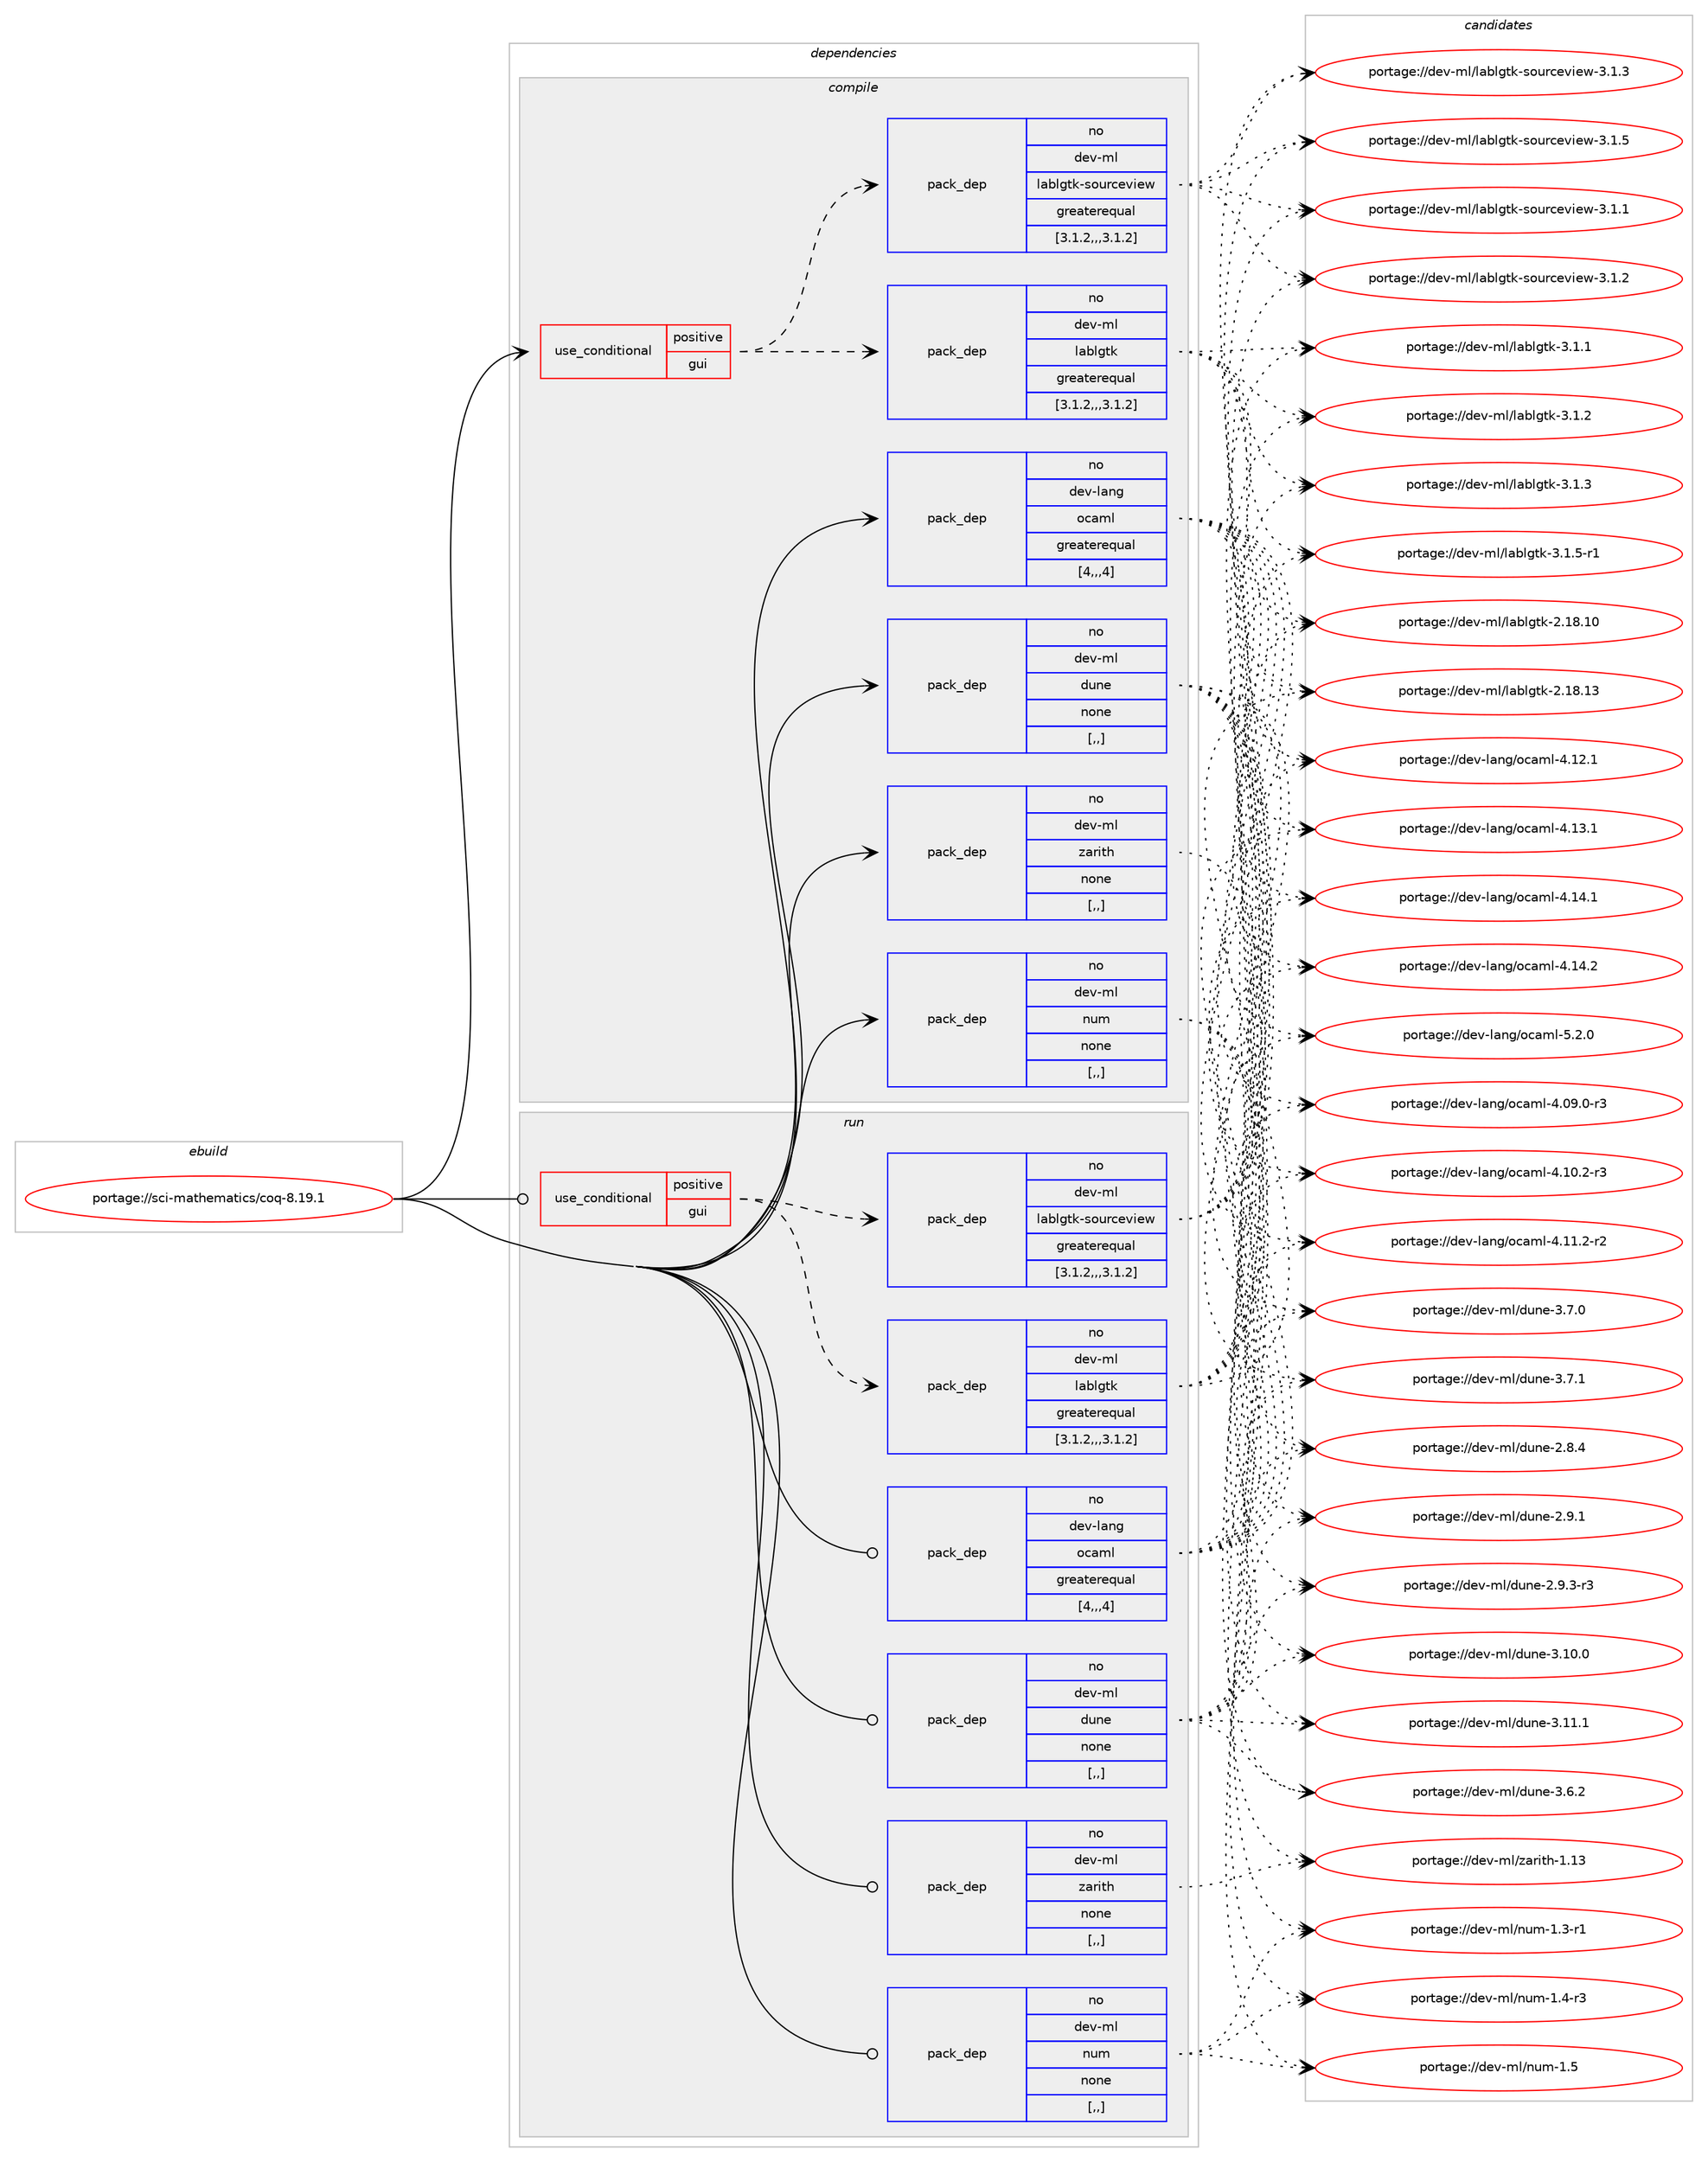 digraph prolog {

# *************
# Graph options
# *************

newrank=true;
concentrate=true;
compound=true;
graph [rankdir=LR,fontname=Helvetica,fontsize=10,ranksep=1.5];#, ranksep=2.5, nodesep=0.2];
edge  [arrowhead=vee];
node  [fontname=Helvetica,fontsize=10];

# **********
# The ebuild
# **********

subgraph cluster_leftcol {
color=gray;
rank=same;
label=<<i>ebuild</i>>;
id [label="portage://sci-mathematics/coq-8.19.1", color=red, width=4, href="../sci-mathematics/coq-8.19.1.svg"];
}

# ****************
# The dependencies
# ****************

subgraph cluster_midcol {
color=gray;
label=<<i>dependencies</i>>;
subgraph cluster_compile {
fillcolor="#eeeeee";
style=filled;
label=<<i>compile</i>>;
subgraph cond105401 {
dependency397859 [label=<<TABLE BORDER="0" CELLBORDER="1" CELLSPACING="0" CELLPADDING="4"><TR><TD ROWSPAN="3" CELLPADDING="10">use_conditional</TD></TR><TR><TD>positive</TD></TR><TR><TD>gui</TD></TR></TABLE>>, shape=none, color=red];
subgraph pack289651 {
dependency397860 [label=<<TABLE BORDER="0" CELLBORDER="1" CELLSPACING="0" CELLPADDING="4" WIDTH="220"><TR><TD ROWSPAN="6" CELLPADDING="30">pack_dep</TD></TR><TR><TD WIDTH="110">no</TD></TR><TR><TD>dev-ml</TD></TR><TR><TD>lablgtk</TD></TR><TR><TD>greaterequal</TD></TR><TR><TD>[3.1.2,,,3.1.2]</TD></TR></TABLE>>, shape=none, color=blue];
}
dependency397859:e -> dependency397860:w [weight=20,style="dashed",arrowhead="vee"];
subgraph pack289652 {
dependency397861 [label=<<TABLE BORDER="0" CELLBORDER="1" CELLSPACING="0" CELLPADDING="4" WIDTH="220"><TR><TD ROWSPAN="6" CELLPADDING="30">pack_dep</TD></TR><TR><TD WIDTH="110">no</TD></TR><TR><TD>dev-ml</TD></TR><TR><TD>lablgtk-sourceview</TD></TR><TR><TD>greaterequal</TD></TR><TR><TD>[3.1.2,,,3.1.2]</TD></TR></TABLE>>, shape=none, color=blue];
}
dependency397859:e -> dependency397861:w [weight=20,style="dashed",arrowhead="vee"];
}
id:e -> dependency397859:w [weight=20,style="solid",arrowhead="vee"];
subgraph pack289653 {
dependency397862 [label=<<TABLE BORDER="0" CELLBORDER="1" CELLSPACING="0" CELLPADDING="4" WIDTH="220"><TR><TD ROWSPAN="6" CELLPADDING="30">pack_dep</TD></TR><TR><TD WIDTH="110">no</TD></TR><TR><TD>dev-lang</TD></TR><TR><TD>ocaml</TD></TR><TR><TD>greaterequal</TD></TR><TR><TD>[4,,,4]</TD></TR></TABLE>>, shape=none, color=blue];
}
id:e -> dependency397862:w [weight=20,style="solid",arrowhead="vee"];
subgraph pack289654 {
dependency397863 [label=<<TABLE BORDER="0" CELLBORDER="1" CELLSPACING="0" CELLPADDING="4" WIDTH="220"><TR><TD ROWSPAN="6" CELLPADDING="30">pack_dep</TD></TR><TR><TD WIDTH="110">no</TD></TR><TR><TD>dev-ml</TD></TR><TR><TD>dune</TD></TR><TR><TD>none</TD></TR><TR><TD>[,,]</TD></TR></TABLE>>, shape=none, color=blue];
}
id:e -> dependency397863:w [weight=20,style="solid",arrowhead="vee"];
subgraph pack289655 {
dependency397864 [label=<<TABLE BORDER="0" CELLBORDER="1" CELLSPACING="0" CELLPADDING="4" WIDTH="220"><TR><TD ROWSPAN="6" CELLPADDING="30">pack_dep</TD></TR><TR><TD WIDTH="110">no</TD></TR><TR><TD>dev-ml</TD></TR><TR><TD>num</TD></TR><TR><TD>none</TD></TR><TR><TD>[,,]</TD></TR></TABLE>>, shape=none, color=blue];
}
id:e -> dependency397864:w [weight=20,style="solid",arrowhead="vee"];
subgraph pack289656 {
dependency397865 [label=<<TABLE BORDER="0" CELLBORDER="1" CELLSPACING="0" CELLPADDING="4" WIDTH="220"><TR><TD ROWSPAN="6" CELLPADDING="30">pack_dep</TD></TR><TR><TD WIDTH="110">no</TD></TR><TR><TD>dev-ml</TD></TR><TR><TD>zarith</TD></TR><TR><TD>none</TD></TR><TR><TD>[,,]</TD></TR></TABLE>>, shape=none, color=blue];
}
id:e -> dependency397865:w [weight=20,style="solid",arrowhead="vee"];
}
subgraph cluster_compileandrun {
fillcolor="#eeeeee";
style=filled;
label=<<i>compile and run</i>>;
}
subgraph cluster_run {
fillcolor="#eeeeee";
style=filled;
label=<<i>run</i>>;
subgraph cond105402 {
dependency397866 [label=<<TABLE BORDER="0" CELLBORDER="1" CELLSPACING="0" CELLPADDING="4"><TR><TD ROWSPAN="3" CELLPADDING="10">use_conditional</TD></TR><TR><TD>positive</TD></TR><TR><TD>gui</TD></TR></TABLE>>, shape=none, color=red];
subgraph pack289657 {
dependency397867 [label=<<TABLE BORDER="0" CELLBORDER="1" CELLSPACING="0" CELLPADDING="4" WIDTH="220"><TR><TD ROWSPAN="6" CELLPADDING="30">pack_dep</TD></TR><TR><TD WIDTH="110">no</TD></TR><TR><TD>dev-ml</TD></TR><TR><TD>lablgtk</TD></TR><TR><TD>greaterequal</TD></TR><TR><TD>[3.1.2,,,3.1.2]</TD></TR></TABLE>>, shape=none, color=blue];
}
dependency397866:e -> dependency397867:w [weight=20,style="dashed",arrowhead="vee"];
subgraph pack289658 {
dependency397868 [label=<<TABLE BORDER="0" CELLBORDER="1" CELLSPACING="0" CELLPADDING="4" WIDTH="220"><TR><TD ROWSPAN="6" CELLPADDING="30">pack_dep</TD></TR><TR><TD WIDTH="110">no</TD></TR><TR><TD>dev-ml</TD></TR><TR><TD>lablgtk-sourceview</TD></TR><TR><TD>greaterequal</TD></TR><TR><TD>[3.1.2,,,3.1.2]</TD></TR></TABLE>>, shape=none, color=blue];
}
dependency397866:e -> dependency397868:w [weight=20,style="dashed",arrowhead="vee"];
}
id:e -> dependency397866:w [weight=20,style="solid",arrowhead="odot"];
subgraph pack289659 {
dependency397869 [label=<<TABLE BORDER="0" CELLBORDER="1" CELLSPACING="0" CELLPADDING="4" WIDTH="220"><TR><TD ROWSPAN="6" CELLPADDING="30">pack_dep</TD></TR><TR><TD WIDTH="110">no</TD></TR><TR><TD>dev-lang</TD></TR><TR><TD>ocaml</TD></TR><TR><TD>greaterequal</TD></TR><TR><TD>[4,,,4]</TD></TR></TABLE>>, shape=none, color=blue];
}
id:e -> dependency397869:w [weight=20,style="solid",arrowhead="odot"];
subgraph pack289660 {
dependency397870 [label=<<TABLE BORDER="0" CELLBORDER="1" CELLSPACING="0" CELLPADDING="4" WIDTH="220"><TR><TD ROWSPAN="6" CELLPADDING="30">pack_dep</TD></TR><TR><TD WIDTH="110">no</TD></TR><TR><TD>dev-ml</TD></TR><TR><TD>dune</TD></TR><TR><TD>none</TD></TR><TR><TD>[,,]</TD></TR></TABLE>>, shape=none, color=blue];
}
id:e -> dependency397870:w [weight=20,style="solid",arrowhead="odot"];
subgraph pack289661 {
dependency397871 [label=<<TABLE BORDER="0" CELLBORDER="1" CELLSPACING="0" CELLPADDING="4" WIDTH="220"><TR><TD ROWSPAN="6" CELLPADDING="30">pack_dep</TD></TR><TR><TD WIDTH="110">no</TD></TR><TR><TD>dev-ml</TD></TR><TR><TD>num</TD></TR><TR><TD>none</TD></TR><TR><TD>[,,]</TD></TR></TABLE>>, shape=none, color=blue];
}
id:e -> dependency397871:w [weight=20,style="solid",arrowhead="odot"];
subgraph pack289662 {
dependency397872 [label=<<TABLE BORDER="0" CELLBORDER="1" CELLSPACING="0" CELLPADDING="4" WIDTH="220"><TR><TD ROWSPAN="6" CELLPADDING="30">pack_dep</TD></TR><TR><TD WIDTH="110">no</TD></TR><TR><TD>dev-ml</TD></TR><TR><TD>zarith</TD></TR><TR><TD>none</TD></TR><TR><TD>[,,]</TD></TR></TABLE>>, shape=none, color=blue];
}
id:e -> dependency397872:w [weight=20,style="solid",arrowhead="odot"];
}
}

# **************
# The candidates
# **************

subgraph cluster_choices {
rank=same;
color=gray;
label=<<i>candidates</i>>;

subgraph choice289651 {
color=black;
nodesep=1;
choice100101118451091084710897981081031161074550464956464948 [label="portage://dev-ml/lablgtk-2.18.10", color=red, width=4,href="../dev-ml/lablgtk-2.18.10.svg"];
choice100101118451091084710897981081031161074550464956464951 [label="portage://dev-ml/lablgtk-2.18.13", color=red, width=4,href="../dev-ml/lablgtk-2.18.13.svg"];
choice10010111845109108471089798108103116107455146494649 [label="portage://dev-ml/lablgtk-3.1.1", color=red, width=4,href="../dev-ml/lablgtk-3.1.1.svg"];
choice10010111845109108471089798108103116107455146494650 [label="portage://dev-ml/lablgtk-3.1.2", color=red, width=4,href="../dev-ml/lablgtk-3.1.2.svg"];
choice10010111845109108471089798108103116107455146494651 [label="portage://dev-ml/lablgtk-3.1.3", color=red, width=4,href="../dev-ml/lablgtk-3.1.3.svg"];
choice100101118451091084710897981081031161074551464946534511449 [label="portage://dev-ml/lablgtk-3.1.5-r1", color=red, width=4,href="../dev-ml/lablgtk-3.1.5-r1.svg"];
dependency397860:e -> choice100101118451091084710897981081031161074550464956464948:w [style=dotted,weight="100"];
dependency397860:e -> choice100101118451091084710897981081031161074550464956464951:w [style=dotted,weight="100"];
dependency397860:e -> choice10010111845109108471089798108103116107455146494649:w [style=dotted,weight="100"];
dependency397860:e -> choice10010111845109108471089798108103116107455146494650:w [style=dotted,weight="100"];
dependency397860:e -> choice10010111845109108471089798108103116107455146494651:w [style=dotted,weight="100"];
dependency397860:e -> choice100101118451091084710897981081031161074551464946534511449:w [style=dotted,weight="100"];
}
subgraph choice289652 {
color=black;
nodesep=1;
choice100101118451091084710897981081031161074511511111711499101118105101119455146494649 [label="portage://dev-ml/lablgtk-sourceview-3.1.1", color=red, width=4,href="../dev-ml/lablgtk-sourceview-3.1.1.svg"];
choice100101118451091084710897981081031161074511511111711499101118105101119455146494650 [label="portage://dev-ml/lablgtk-sourceview-3.1.2", color=red, width=4,href="../dev-ml/lablgtk-sourceview-3.1.2.svg"];
choice100101118451091084710897981081031161074511511111711499101118105101119455146494651 [label="portage://dev-ml/lablgtk-sourceview-3.1.3", color=red, width=4,href="../dev-ml/lablgtk-sourceview-3.1.3.svg"];
choice100101118451091084710897981081031161074511511111711499101118105101119455146494653 [label="portage://dev-ml/lablgtk-sourceview-3.1.5", color=red, width=4,href="../dev-ml/lablgtk-sourceview-3.1.5.svg"];
dependency397861:e -> choice100101118451091084710897981081031161074511511111711499101118105101119455146494649:w [style=dotted,weight="100"];
dependency397861:e -> choice100101118451091084710897981081031161074511511111711499101118105101119455146494650:w [style=dotted,weight="100"];
dependency397861:e -> choice100101118451091084710897981081031161074511511111711499101118105101119455146494651:w [style=dotted,weight="100"];
dependency397861:e -> choice100101118451091084710897981081031161074511511111711499101118105101119455146494653:w [style=dotted,weight="100"];
}
subgraph choice289653 {
color=black;
nodesep=1;
choice1001011184510897110103471119997109108455246485746484511451 [label="portage://dev-lang/ocaml-4.09.0-r3", color=red, width=4,href="../dev-lang/ocaml-4.09.0-r3.svg"];
choice1001011184510897110103471119997109108455246494846504511451 [label="portage://dev-lang/ocaml-4.10.2-r3", color=red, width=4,href="../dev-lang/ocaml-4.10.2-r3.svg"];
choice1001011184510897110103471119997109108455246494946504511450 [label="portage://dev-lang/ocaml-4.11.2-r2", color=red, width=4,href="../dev-lang/ocaml-4.11.2-r2.svg"];
choice100101118451089711010347111999710910845524649504649 [label="portage://dev-lang/ocaml-4.12.1", color=red, width=4,href="../dev-lang/ocaml-4.12.1.svg"];
choice100101118451089711010347111999710910845524649514649 [label="portage://dev-lang/ocaml-4.13.1", color=red, width=4,href="../dev-lang/ocaml-4.13.1.svg"];
choice100101118451089711010347111999710910845524649524649 [label="portage://dev-lang/ocaml-4.14.1", color=red, width=4,href="../dev-lang/ocaml-4.14.1.svg"];
choice100101118451089711010347111999710910845524649524650 [label="portage://dev-lang/ocaml-4.14.2", color=red, width=4,href="../dev-lang/ocaml-4.14.2.svg"];
choice1001011184510897110103471119997109108455346504648 [label="portage://dev-lang/ocaml-5.2.0", color=red, width=4,href="../dev-lang/ocaml-5.2.0.svg"];
dependency397862:e -> choice1001011184510897110103471119997109108455246485746484511451:w [style=dotted,weight="100"];
dependency397862:e -> choice1001011184510897110103471119997109108455246494846504511451:w [style=dotted,weight="100"];
dependency397862:e -> choice1001011184510897110103471119997109108455246494946504511450:w [style=dotted,weight="100"];
dependency397862:e -> choice100101118451089711010347111999710910845524649504649:w [style=dotted,weight="100"];
dependency397862:e -> choice100101118451089711010347111999710910845524649514649:w [style=dotted,weight="100"];
dependency397862:e -> choice100101118451089711010347111999710910845524649524649:w [style=dotted,weight="100"];
dependency397862:e -> choice100101118451089711010347111999710910845524649524650:w [style=dotted,weight="100"];
dependency397862:e -> choice1001011184510897110103471119997109108455346504648:w [style=dotted,weight="100"];
}
subgraph choice289654 {
color=black;
nodesep=1;
choice1001011184510910847100117110101455046564652 [label="portage://dev-ml/dune-2.8.4", color=red, width=4,href="../dev-ml/dune-2.8.4.svg"];
choice1001011184510910847100117110101455046574649 [label="portage://dev-ml/dune-2.9.1", color=red, width=4,href="../dev-ml/dune-2.9.1.svg"];
choice10010111845109108471001171101014550465746514511451 [label="portage://dev-ml/dune-2.9.3-r3", color=red, width=4,href="../dev-ml/dune-2.9.3-r3.svg"];
choice100101118451091084710011711010145514649484648 [label="portage://dev-ml/dune-3.10.0", color=red, width=4,href="../dev-ml/dune-3.10.0.svg"];
choice100101118451091084710011711010145514649494649 [label="portage://dev-ml/dune-3.11.1", color=red, width=4,href="../dev-ml/dune-3.11.1.svg"];
choice1001011184510910847100117110101455146544650 [label="portage://dev-ml/dune-3.6.2", color=red, width=4,href="../dev-ml/dune-3.6.2.svg"];
choice1001011184510910847100117110101455146554648 [label="portage://dev-ml/dune-3.7.0", color=red, width=4,href="../dev-ml/dune-3.7.0.svg"];
choice1001011184510910847100117110101455146554649 [label="portage://dev-ml/dune-3.7.1", color=red, width=4,href="../dev-ml/dune-3.7.1.svg"];
dependency397863:e -> choice1001011184510910847100117110101455046564652:w [style=dotted,weight="100"];
dependency397863:e -> choice1001011184510910847100117110101455046574649:w [style=dotted,weight="100"];
dependency397863:e -> choice10010111845109108471001171101014550465746514511451:w [style=dotted,weight="100"];
dependency397863:e -> choice100101118451091084710011711010145514649484648:w [style=dotted,weight="100"];
dependency397863:e -> choice100101118451091084710011711010145514649494649:w [style=dotted,weight="100"];
dependency397863:e -> choice1001011184510910847100117110101455146544650:w [style=dotted,weight="100"];
dependency397863:e -> choice1001011184510910847100117110101455146554648:w [style=dotted,weight="100"];
dependency397863:e -> choice1001011184510910847100117110101455146554649:w [style=dotted,weight="100"];
}
subgraph choice289655 {
color=black;
nodesep=1;
choice1001011184510910847110117109454946514511449 [label="portage://dev-ml/num-1.3-r1", color=red, width=4,href="../dev-ml/num-1.3-r1.svg"];
choice1001011184510910847110117109454946524511451 [label="portage://dev-ml/num-1.4-r3", color=red, width=4,href="../dev-ml/num-1.4-r3.svg"];
choice100101118451091084711011710945494653 [label="portage://dev-ml/num-1.5", color=red, width=4,href="../dev-ml/num-1.5.svg"];
dependency397864:e -> choice1001011184510910847110117109454946514511449:w [style=dotted,weight="100"];
dependency397864:e -> choice1001011184510910847110117109454946524511451:w [style=dotted,weight="100"];
dependency397864:e -> choice100101118451091084711011710945494653:w [style=dotted,weight="100"];
}
subgraph choice289656 {
color=black;
nodesep=1;
choice1001011184510910847122971141051161044549464951 [label="portage://dev-ml/zarith-1.13", color=red, width=4,href="../dev-ml/zarith-1.13.svg"];
dependency397865:e -> choice1001011184510910847122971141051161044549464951:w [style=dotted,weight="100"];
}
subgraph choice289657 {
color=black;
nodesep=1;
choice100101118451091084710897981081031161074550464956464948 [label="portage://dev-ml/lablgtk-2.18.10", color=red, width=4,href="../dev-ml/lablgtk-2.18.10.svg"];
choice100101118451091084710897981081031161074550464956464951 [label="portage://dev-ml/lablgtk-2.18.13", color=red, width=4,href="../dev-ml/lablgtk-2.18.13.svg"];
choice10010111845109108471089798108103116107455146494649 [label="portage://dev-ml/lablgtk-3.1.1", color=red, width=4,href="../dev-ml/lablgtk-3.1.1.svg"];
choice10010111845109108471089798108103116107455146494650 [label="portage://dev-ml/lablgtk-3.1.2", color=red, width=4,href="../dev-ml/lablgtk-3.1.2.svg"];
choice10010111845109108471089798108103116107455146494651 [label="portage://dev-ml/lablgtk-3.1.3", color=red, width=4,href="../dev-ml/lablgtk-3.1.3.svg"];
choice100101118451091084710897981081031161074551464946534511449 [label="portage://dev-ml/lablgtk-3.1.5-r1", color=red, width=4,href="../dev-ml/lablgtk-3.1.5-r1.svg"];
dependency397867:e -> choice100101118451091084710897981081031161074550464956464948:w [style=dotted,weight="100"];
dependency397867:e -> choice100101118451091084710897981081031161074550464956464951:w [style=dotted,weight="100"];
dependency397867:e -> choice10010111845109108471089798108103116107455146494649:w [style=dotted,weight="100"];
dependency397867:e -> choice10010111845109108471089798108103116107455146494650:w [style=dotted,weight="100"];
dependency397867:e -> choice10010111845109108471089798108103116107455146494651:w [style=dotted,weight="100"];
dependency397867:e -> choice100101118451091084710897981081031161074551464946534511449:w [style=dotted,weight="100"];
}
subgraph choice289658 {
color=black;
nodesep=1;
choice100101118451091084710897981081031161074511511111711499101118105101119455146494649 [label="portage://dev-ml/lablgtk-sourceview-3.1.1", color=red, width=4,href="../dev-ml/lablgtk-sourceview-3.1.1.svg"];
choice100101118451091084710897981081031161074511511111711499101118105101119455146494650 [label="portage://dev-ml/lablgtk-sourceview-3.1.2", color=red, width=4,href="../dev-ml/lablgtk-sourceview-3.1.2.svg"];
choice100101118451091084710897981081031161074511511111711499101118105101119455146494651 [label="portage://dev-ml/lablgtk-sourceview-3.1.3", color=red, width=4,href="../dev-ml/lablgtk-sourceview-3.1.3.svg"];
choice100101118451091084710897981081031161074511511111711499101118105101119455146494653 [label="portage://dev-ml/lablgtk-sourceview-3.1.5", color=red, width=4,href="../dev-ml/lablgtk-sourceview-3.1.5.svg"];
dependency397868:e -> choice100101118451091084710897981081031161074511511111711499101118105101119455146494649:w [style=dotted,weight="100"];
dependency397868:e -> choice100101118451091084710897981081031161074511511111711499101118105101119455146494650:w [style=dotted,weight="100"];
dependency397868:e -> choice100101118451091084710897981081031161074511511111711499101118105101119455146494651:w [style=dotted,weight="100"];
dependency397868:e -> choice100101118451091084710897981081031161074511511111711499101118105101119455146494653:w [style=dotted,weight="100"];
}
subgraph choice289659 {
color=black;
nodesep=1;
choice1001011184510897110103471119997109108455246485746484511451 [label="portage://dev-lang/ocaml-4.09.0-r3", color=red, width=4,href="../dev-lang/ocaml-4.09.0-r3.svg"];
choice1001011184510897110103471119997109108455246494846504511451 [label="portage://dev-lang/ocaml-4.10.2-r3", color=red, width=4,href="../dev-lang/ocaml-4.10.2-r3.svg"];
choice1001011184510897110103471119997109108455246494946504511450 [label="portage://dev-lang/ocaml-4.11.2-r2", color=red, width=4,href="../dev-lang/ocaml-4.11.2-r2.svg"];
choice100101118451089711010347111999710910845524649504649 [label="portage://dev-lang/ocaml-4.12.1", color=red, width=4,href="../dev-lang/ocaml-4.12.1.svg"];
choice100101118451089711010347111999710910845524649514649 [label="portage://dev-lang/ocaml-4.13.1", color=red, width=4,href="../dev-lang/ocaml-4.13.1.svg"];
choice100101118451089711010347111999710910845524649524649 [label="portage://dev-lang/ocaml-4.14.1", color=red, width=4,href="../dev-lang/ocaml-4.14.1.svg"];
choice100101118451089711010347111999710910845524649524650 [label="portage://dev-lang/ocaml-4.14.2", color=red, width=4,href="../dev-lang/ocaml-4.14.2.svg"];
choice1001011184510897110103471119997109108455346504648 [label="portage://dev-lang/ocaml-5.2.0", color=red, width=4,href="../dev-lang/ocaml-5.2.0.svg"];
dependency397869:e -> choice1001011184510897110103471119997109108455246485746484511451:w [style=dotted,weight="100"];
dependency397869:e -> choice1001011184510897110103471119997109108455246494846504511451:w [style=dotted,weight="100"];
dependency397869:e -> choice1001011184510897110103471119997109108455246494946504511450:w [style=dotted,weight="100"];
dependency397869:e -> choice100101118451089711010347111999710910845524649504649:w [style=dotted,weight="100"];
dependency397869:e -> choice100101118451089711010347111999710910845524649514649:w [style=dotted,weight="100"];
dependency397869:e -> choice100101118451089711010347111999710910845524649524649:w [style=dotted,weight="100"];
dependency397869:e -> choice100101118451089711010347111999710910845524649524650:w [style=dotted,weight="100"];
dependency397869:e -> choice1001011184510897110103471119997109108455346504648:w [style=dotted,weight="100"];
}
subgraph choice289660 {
color=black;
nodesep=1;
choice1001011184510910847100117110101455046564652 [label="portage://dev-ml/dune-2.8.4", color=red, width=4,href="../dev-ml/dune-2.8.4.svg"];
choice1001011184510910847100117110101455046574649 [label="portage://dev-ml/dune-2.9.1", color=red, width=4,href="../dev-ml/dune-2.9.1.svg"];
choice10010111845109108471001171101014550465746514511451 [label="portage://dev-ml/dune-2.9.3-r3", color=red, width=4,href="../dev-ml/dune-2.9.3-r3.svg"];
choice100101118451091084710011711010145514649484648 [label="portage://dev-ml/dune-3.10.0", color=red, width=4,href="../dev-ml/dune-3.10.0.svg"];
choice100101118451091084710011711010145514649494649 [label="portage://dev-ml/dune-3.11.1", color=red, width=4,href="../dev-ml/dune-3.11.1.svg"];
choice1001011184510910847100117110101455146544650 [label="portage://dev-ml/dune-3.6.2", color=red, width=4,href="../dev-ml/dune-3.6.2.svg"];
choice1001011184510910847100117110101455146554648 [label="portage://dev-ml/dune-3.7.0", color=red, width=4,href="../dev-ml/dune-3.7.0.svg"];
choice1001011184510910847100117110101455146554649 [label="portage://dev-ml/dune-3.7.1", color=red, width=4,href="../dev-ml/dune-3.7.1.svg"];
dependency397870:e -> choice1001011184510910847100117110101455046564652:w [style=dotted,weight="100"];
dependency397870:e -> choice1001011184510910847100117110101455046574649:w [style=dotted,weight="100"];
dependency397870:e -> choice10010111845109108471001171101014550465746514511451:w [style=dotted,weight="100"];
dependency397870:e -> choice100101118451091084710011711010145514649484648:w [style=dotted,weight="100"];
dependency397870:e -> choice100101118451091084710011711010145514649494649:w [style=dotted,weight="100"];
dependency397870:e -> choice1001011184510910847100117110101455146544650:w [style=dotted,weight="100"];
dependency397870:e -> choice1001011184510910847100117110101455146554648:w [style=dotted,weight="100"];
dependency397870:e -> choice1001011184510910847100117110101455146554649:w [style=dotted,weight="100"];
}
subgraph choice289661 {
color=black;
nodesep=1;
choice1001011184510910847110117109454946514511449 [label="portage://dev-ml/num-1.3-r1", color=red, width=4,href="../dev-ml/num-1.3-r1.svg"];
choice1001011184510910847110117109454946524511451 [label="portage://dev-ml/num-1.4-r3", color=red, width=4,href="../dev-ml/num-1.4-r3.svg"];
choice100101118451091084711011710945494653 [label="portage://dev-ml/num-1.5", color=red, width=4,href="../dev-ml/num-1.5.svg"];
dependency397871:e -> choice1001011184510910847110117109454946514511449:w [style=dotted,weight="100"];
dependency397871:e -> choice1001011184510910847110117109454946524511451:w [style=dotted,weight="100"];
dependency397871:e -> choice100101118451091084711011710945494653:w [style=dotted,weight="100"];
}
subgraph choice289662 {
color=black;
nodesep=1;
choice1001011184510910847122971141051161044549464951 [label="portage://dev-ml/zarith-1.13", color=red, width=4,href="../dev-ml/zarith-1.13.svg"];
dependency397872:e -> choice1001011184510910847122971141051161044549464951:w [style=dotted,weight="100"];
}
}

}
